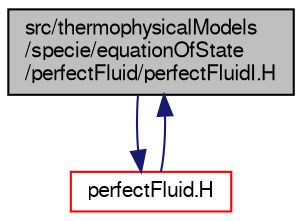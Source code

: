 digraph "src/thermophysicalModels/specie/equationOfState/perfectFluid/perfectFluidI.H"
{
  bgcolor="transparent";
  edge [fontname="FreeSans",fontsize="10",labelfontname="FreeSans",labelfontsize="10"];
  node [fontname="FreeSans",fontsize="10",shape=record];
  Node0 [label="src/thermophysicalModels\l/specie/equationOfState\l/perfectFluid/perfectFluidI.H",height=0.2,width=0.4,color="black", fillcolor="grey75", style="filled", fontcolor="black"];
  Node0 -> Node1 [color="midnightblue",fontsize="10",style="solid",fontname="FreeSans"];
  Node1 [label="perfectFluid.H",height=0.2,width=0.4,color="red",URL="$a16436.html"];
  Node1 -> Node0 [color="midnightblue",fontsize="10",style="solid",fontname="FreeSans"];
}

